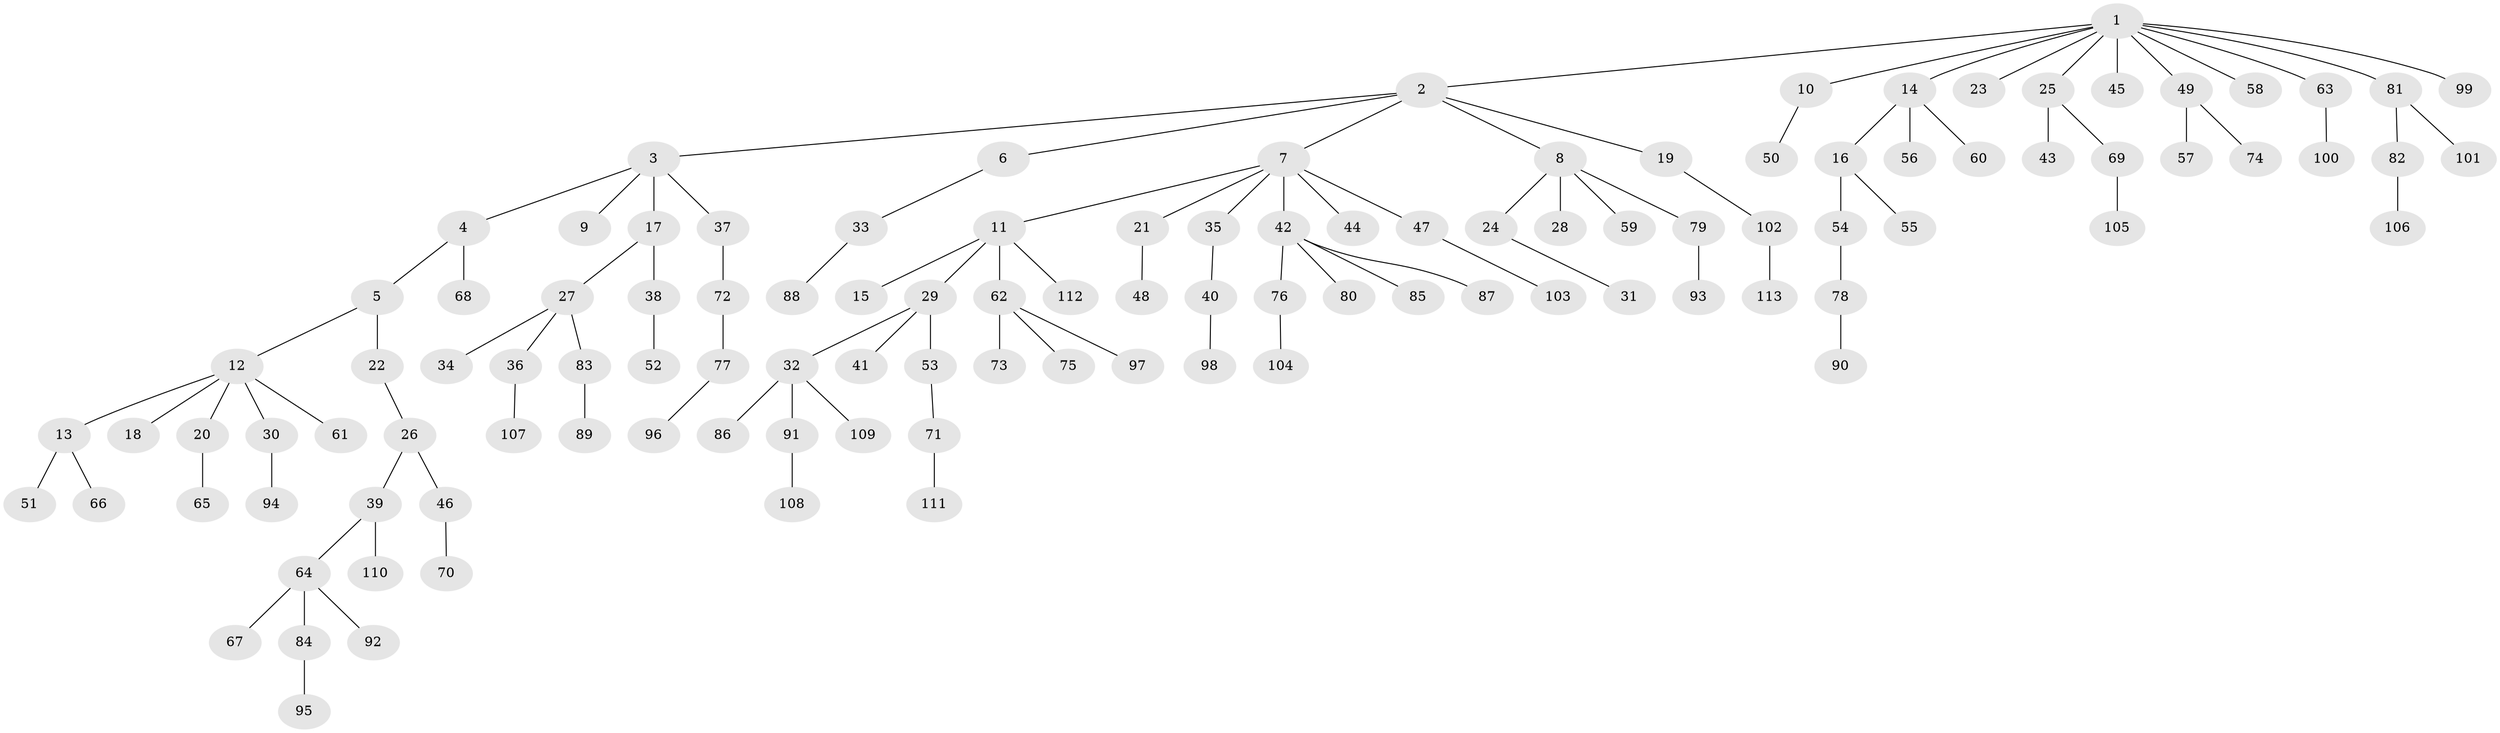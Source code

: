 // coarse degree distribution, {15: 0.014925373134328358, 6: 0.029850746268656716, 3: 0.05970149253731343, 2: 0.14925373134328357, 11: 0.014925373134328358, 5: 0.014925373134328358, 1: 0.6716417910447762, 4: 0.04477611940298507}
// Generated by graph-tools (version 1.1) at 2025/19/03/04/25 18:19:07]
// undirected, 113 vertices, 112 edges
graph export_dot {
graph [start="1"]
  node [color=gray90,style=filled];
  1;
  2;
  3;
  4;
  5;
  6;
  7;
  8;
  9;
  10;
  11;
  12;
  13;
  14;
  15;
  16;
  17;
  18;
  19;
  20;
  21;
  22;
  23;
  24;
  25;
  26;
  27;
  28;
  29;
  30;
  31;
  32;
  33;
  34;
  35;
  36;
  37;
  38;
  39;
  40;
  41;
  42;
  43;
  44;
  45;
  46;
  47;
  48;
  49;
  50;
  51;
  52;
  53;
  54;
  55;
  56;
  57;
  58;
  59;
  60;
  61;
  62;
  63;
  64;
  65;
  66;
  67;
  68;
  69;
  70;
  71;
  72;
  73;
  74;
  75;
  76;
  77;
  78;
  79;
  80;
  81;
  82;
  83;
  84;
  85;
  86;
  87;
  88;
  89;
  90;
  91;
  92;
  93;
  94;
  95;
  96;
  97;
  98;
  99;
  100;
  101;
  102;
  103;
  104;
  105;
  106;
  107;
  108;
  109;
  110;
  111;
  112;
  113;
  1 -- 2;
  1 -- 10;
  1 -- 14;
  1 -- 23;
  1 -- 25;
  1 -- 45;
  1 -- 49;
  1 -- 58;
  1 -- 63;
  1 -- 81;
  1 -- 99;
  2 -- 3;
  2 -- 6;
  2 -- 7;
  2 -- 8;
  2 -- 19;
  3 -- 4;
  3 -- 9;
  3 -- 17;
  3 -- 37;
  4 -- 5;
  4 -- 68;
  5 -- 12;
  5 -- 22;
  6 -- 33;
  7 -- 11;
  7 -- 21;
  7 -- 35;
  7 -- 42;
  7 -- 44;
  7 -- 47;
  8 -- 24;
  8 -- 28;
  8 -- 59;
  8 -- 79;
  10 -- 50;
  11 -- 15;
  11 -- 29;
  11 -- 62;
  11 -- 112;
  12 -- 13;
  12 -- 18;
  12 -- 20;
  12 -- 30;
  12 -- 61;
  13 -- 51;
  13 -- 66;
  14 -- 16;
  14 -- 56;
  14 -- 60;
  16 -- 54;
  16 -- 55;
  17 -- 27;
  17 -- 38;
  19 -- 102;
  20 -- 65;
  21 -- 48;
  22 -- 26;
  24 -- 31;
  25 -- 43;
  25 -- 69;
  26 -- 39;
  26 -- 46;
  27 -- 34;
  27 -- 36;
  27 -- 83;
  29 -- 32;
  29 -- 41;
  29 -- 53;
  30 -- 94;
  32 -- 86;
  32 -- 91;
  32 -- 109;
  33 -- 88;
  35 -- 40;
  36 -- 107;
  37 -- 72;
  38 -- 52;
  39 -- 64;
  39 -- 110;
  40 -- 98;
  42 -- 76;
  42 -- 80;
  42 -- 85;
  42 -- 87;
  46 -- 70;
  47 -- 103;
  49 -- 57;
  49 -- 74;
  53 -- 71;
  54 -- 78;
  62 -- 73;
  62 -- 75;
  62 -- 97;
  63 -- 100;
  64 -- 67;
  64 -- 84;
  64 -- 92;
  69 -- 105;
  71 -- 111;
  72 -- 77;
  76 -- 104;
  77 -- 96;
  78 -- 90;
  79 -- 93;
  81 -- 82;
  81 -- 101;
  82 -- 106;
  83 -- 89;
  84 -- 95;
  91 -- 108;
  102 -- 113;
}
